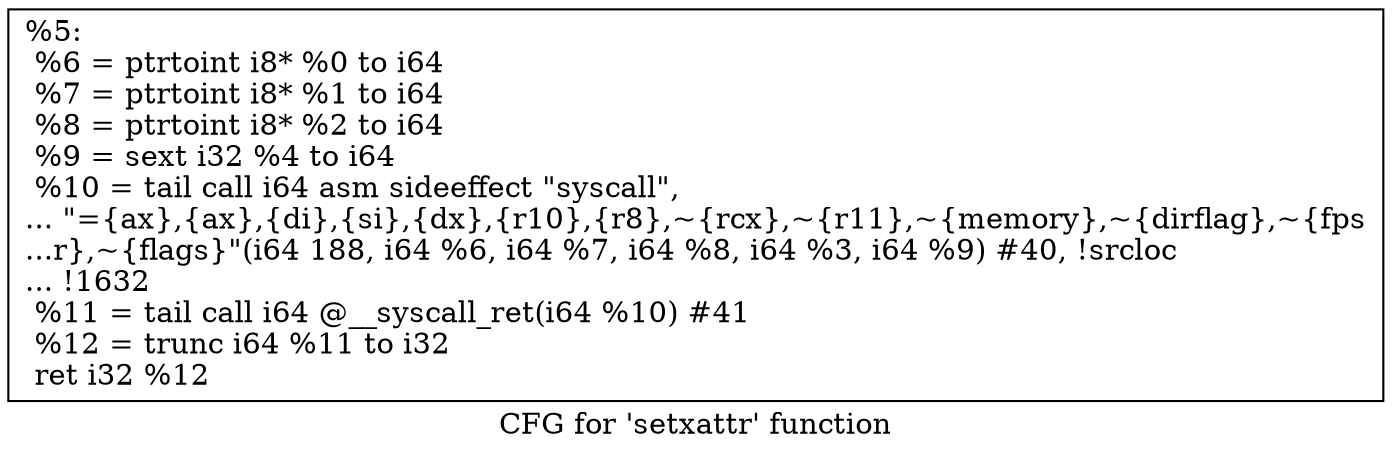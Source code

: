 digraph "CFG for 'setxattr' function" {
	label="CFG for 'setxattr' function";

	Node0x1e9f990 [shape=record,label="{%5:\l  %6 = ptrtoint i8* %0 to i64\l  %7 = ptrtoint i8* %1 to i64\l  %8 = ptrtoint i8* %2 to i64\l  %9 = sext i32 %4 to i64\l  %10 = tail call i64 asm sideeffect \"syscall\",\l... \"=\{ax\},\{ax\},\{di\},\{si\},\{dx\},\{r10\},\{r8\},~\{rcx\},~\{r11\},~\{memory\},~\{dirflag\},~\{fps\l...r\},~\{flags\}\"(i64 188, i64 %6, i64 %7, i64 %8, i64 %3, i64 %9) #40, !srcloc\l... !1632\l  %11 = tail call i64 @__syscall_ret(i64 %10) #41\l  %12 = trunc i64 %11 to i32\l  ret i32 %12\l}"];
}
